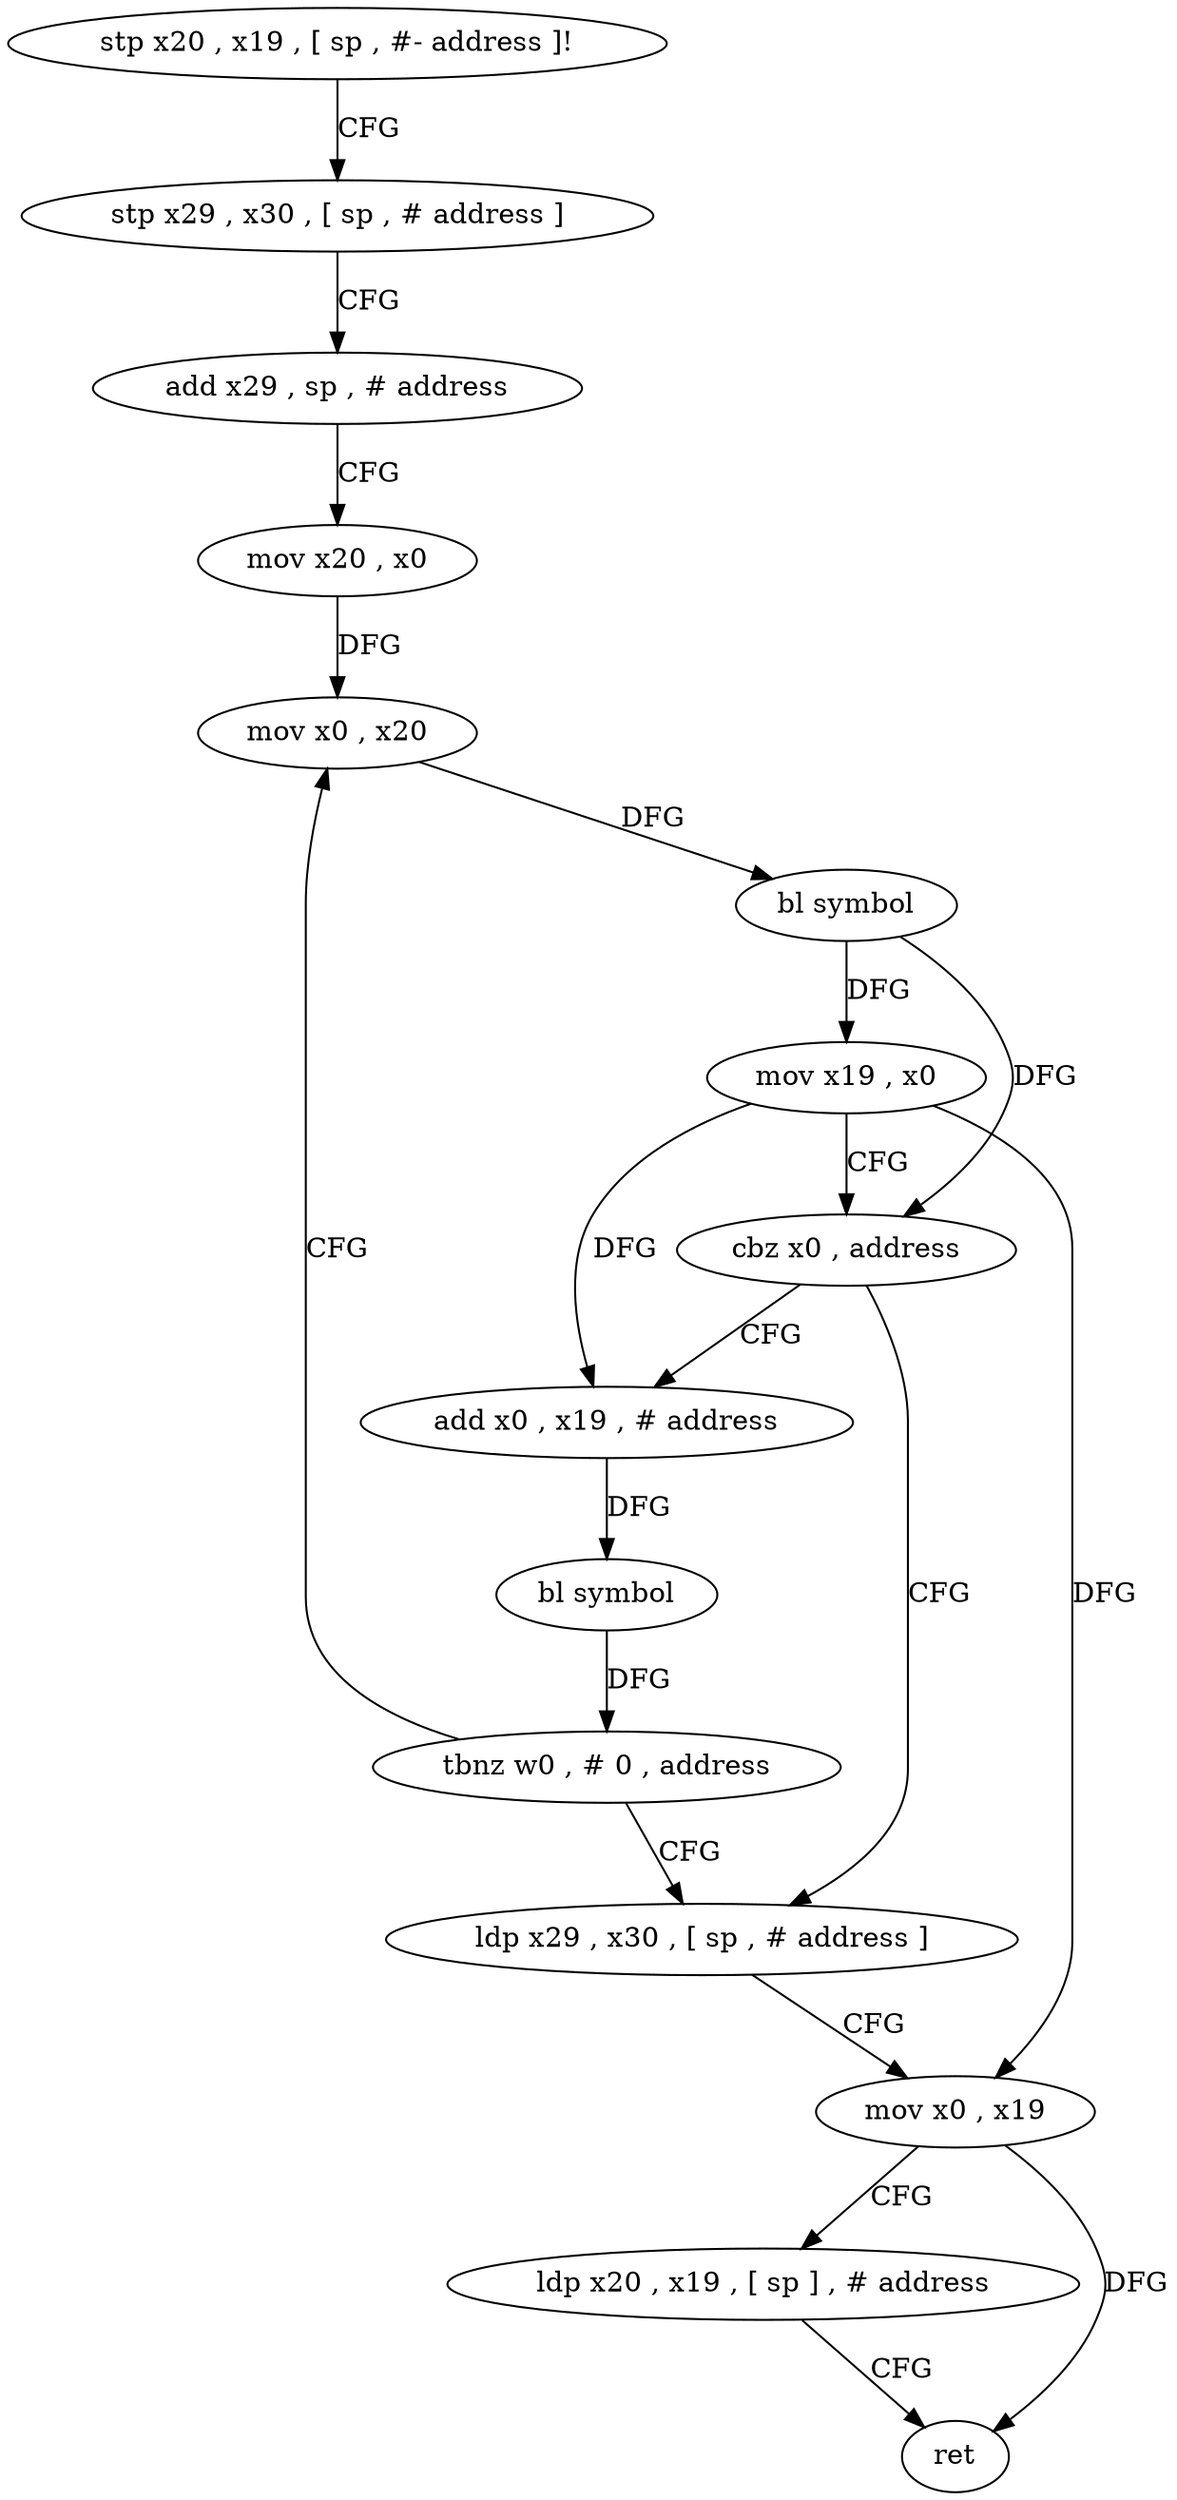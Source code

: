 digraph "func" {
"4210656" [label = "stp x20 , x19 , [ sp , #- address ]!" ]
"4210660" [label = "stp x29 , x30 , [ sp , # address ]" ]
"4210664" [label = "add x29 , sp , # address" ]
"4210668" [label = "mov x20 , x0" ]
"4210672" [label = "mov x0 , x20" ]
"4210700" [label = "ldp x29 , x30 , [ sp , # address ]" ]
"4210704" [label = "mov x0 , x19" ]
"4210708" [label = "ldp x20 , x19 , [ sp ] , # address" ]
"4210712" [label = "ret" ]
"4210688" [label = "add x0 , x19 , # address" ]
"4210692" [label = "bl symbol" ]
"4210696" [label = "tbnz w0 , # 0 , address" ]
"4210676" [label = "bl symbol" ]
"4210680" [label = "mov x19 , x0" ]
"4210684" [label = "cbz x0 , address" ]
"4210656" -> "4210660" [ label = "CFG" ]
"4210660" -> "4210664" [ label = "CFG" ]
"4210664" -> "4210668" [ label = "CFG" ]
"4210668" -> "4210672" [ label = "DFG" ]
"4210672" -> "4210676" [ label = "DFG" ]
"4210700" -> "4210704" [ label = "CFG" ]
"4210704" -> "4210708" [ label = "CFG" ]
"4210704" -> "4210712" [ label = "DFG" ]
"4210708" -> "4210712" [ label = "CFG" ]
"4210688" -> "4210692" [ label = "DFG" ]
"4210692" -> "4210696" [ label = "DFG" ]
"4210696" -> "4210672" [ label = "CFG" ]
"4210696" -> "4210700" [ label = "CFG" ]
"4210676" -> "4210680" [ label = "DFG" ]
"4210676" -> "4210684" [ label = "DFG" ]
"4210680" -> "4210684" [ label = "CFG" ]
"4210680" -> "4210704" [ label = "DFG" ]
"4210680" -> "4210688" [ label = "DFG" ]
"4210684" -> "4210700" [ label = "CFG" ]
"4210684" -> "4210688" [ label = "CFG" ]
}
